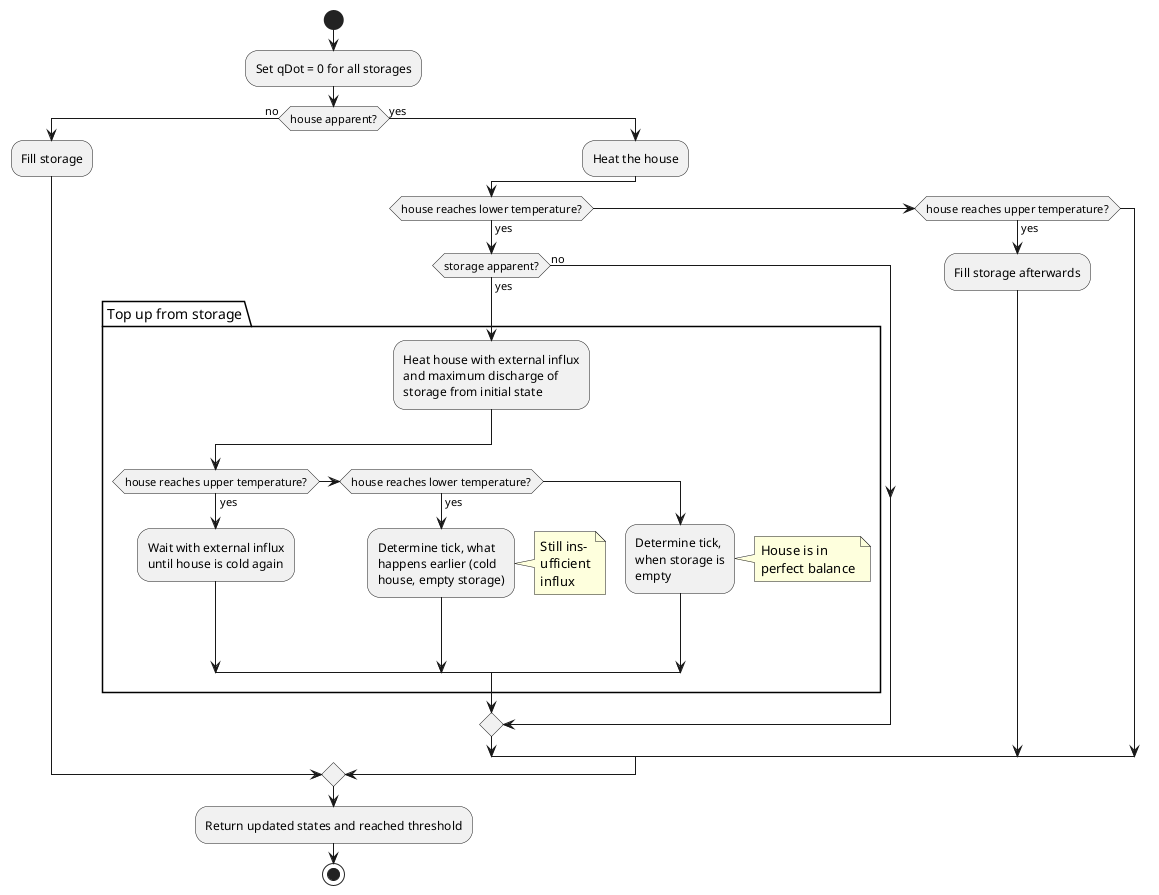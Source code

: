@startuml
'https://plantuml.com/activity-diagram-beta

start
:Set qDot = 0 for all storages;
if (house apparent?) then (no)
  :Fill storage;
else (yes)
  :Heat the house;
  if (house reaches lower temperature?) then (yes)
      if (storage apparent?) then (yes)
        package "Top up from storage" {
          :Heat house with external influx\nand maximum discharge of\nstorage from initial state;
          if (house reaches upper temperature?) then (yes)
            :Wait with external influx\nuntil house is cold again;
          else if (house reaches lower temperature?) then (yes)
            :Determine tick, what\nhappens earlier (cold\nhouse, empty storage);
            note right: Still ins-\nufficient\ninflux
          else
            :Determine tick,\nwhen storage is\nempty;
            note right: House is in\nperfect balance
          endif
        }
      else (no)
      endif
  else if (house reaches upper temperature?) then (yes)
    :Fill storage afterwards;
  else
    note right: House is in\nperfect balance
  endif
endif
:Return updated states and reached threshold;
stop

@enduml
